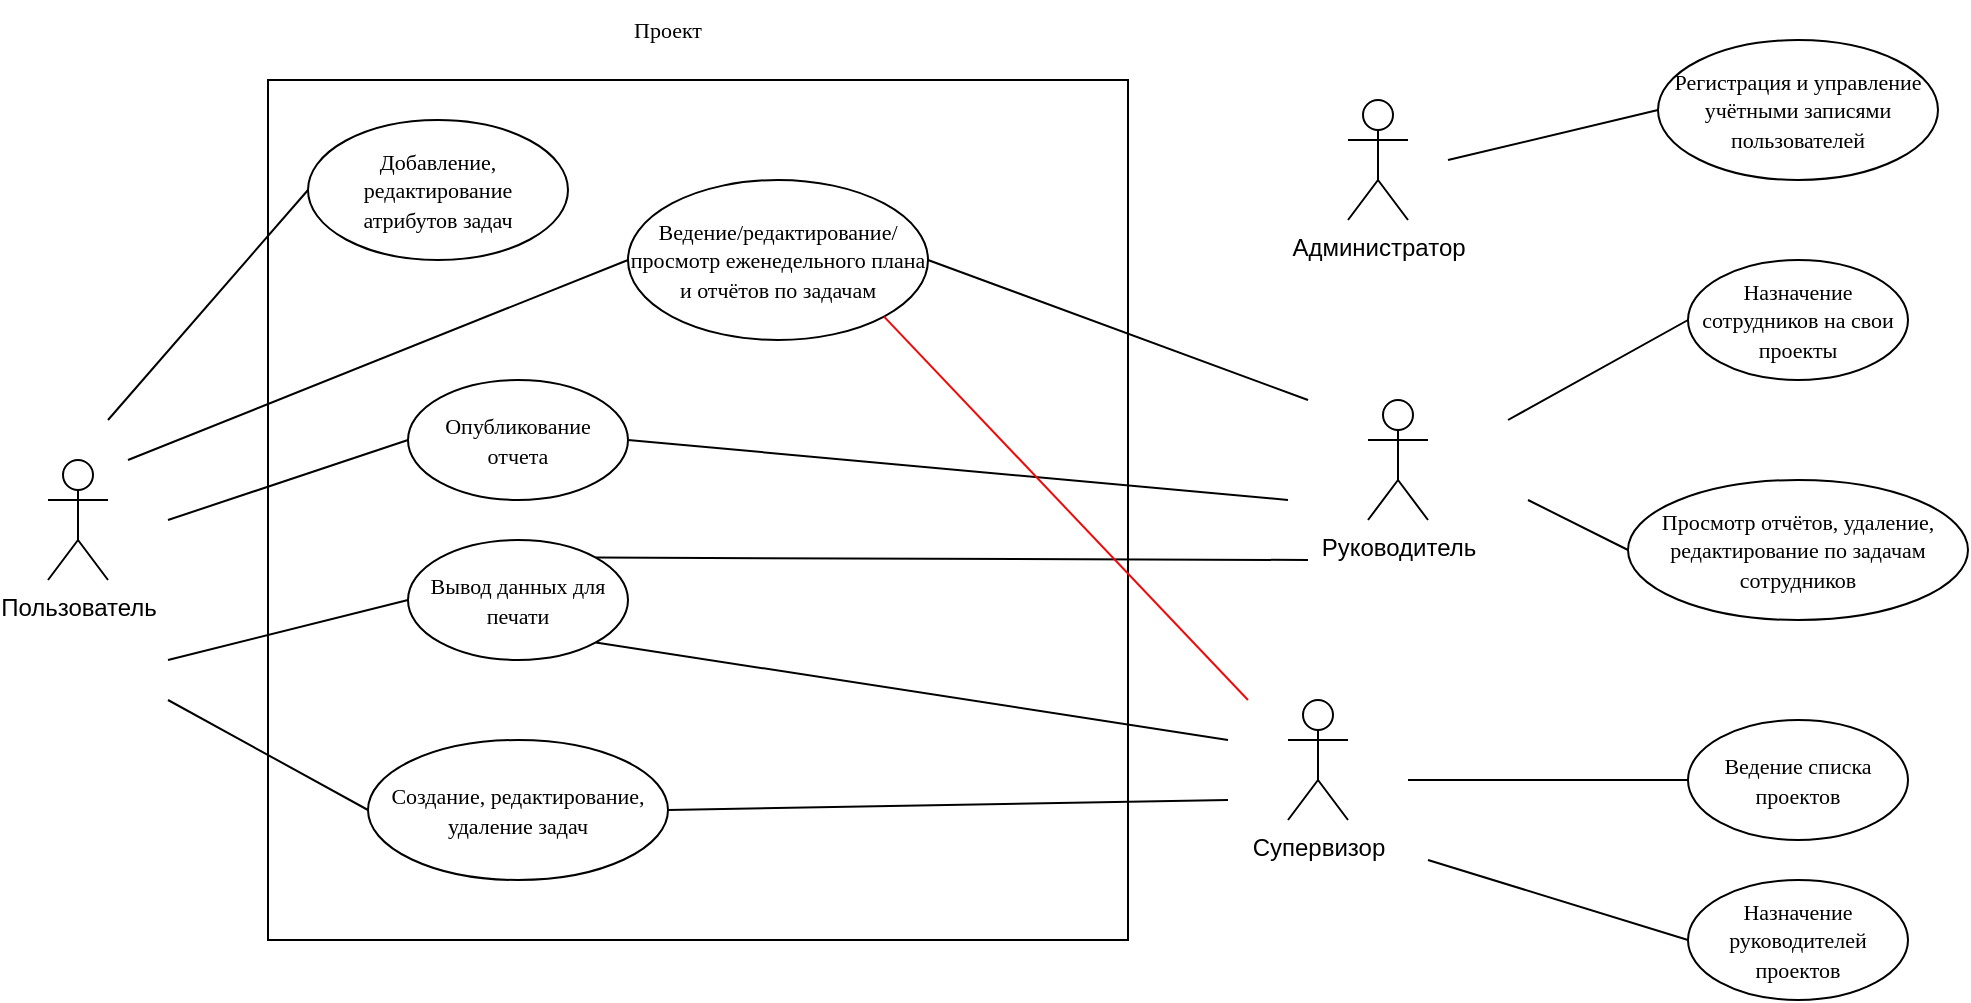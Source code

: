 <mxfile version="24.8.3">
  <diagram name="Страница — 1" id="Stm2O1FEzZV1ULGEjA5S">
    <mxGraphModel dx="794" dy="721" grid="1" gridSize="10" guides="1" tooltips="1" connect="1" arrows="1" fold="1" page="1" pageScale="1" pageWidth="1654" pageHeight="1169" math="0" shadow="0">
      <root>
        <mxCell id="0" />
        <mxCell id="1" parent="0" />
        <mxCell id="Whp4S6Blv64zcGF4WcE9-50" value="" style="whiteSpace=wrap;html=1;aspect=fixed;imageAspect=0;recursiveResize=1;resizeHeight=0;resizeWidth=0;resizable=1;fixedWidth=0;" parent="1" vertex="1">
          <mxGeometry x="180" y="110" width="430" height="430" as="geometry" />
        </mxCell>
        <mxCell id="Whp4S6Blv64zcGF4WcE9-1" value="Пользователь" style="shape=umlActor;verticalLabelPosition=bottom;verticalAlign=top;html=1;" parent="1" vertex="1">
          <mxGeometry x="70" y="300" width="30" height="60" as="geometry" />
        </mxCell>
        <mxCell id="Whp4S6Blv64zcGF4WcE9-2" value="Администратор" style="shape=umlActor;verticalLabelPosition=bottom;verticalAlign=top;html=1;" parent="1" vertex="1">
          <mxGeometry x="720" y="120" width="30" height="60" as="geometry" />
        </mxCell>
        <mxCell id="Whp4S6Blv64zcGF4WcE9-3" value="Супервизор" style="shape=umlActor;verticalLabelPosition=bottom;verticalAlign=top;html=1;" parent="1" vertex="1">
          <mxGeometry x="690" y="420" width="30" height="60" as="geometry" />
        </mxCell>
        <mxCell id="Whp4S6Blv64zcGF4WcE9-4" value="Руководитель" style="shape=umlActor;verticalLabelPosition=bottom;verticalAlign=top;html=1;" parent="1" vertex="1">
          <mxGeometry x="730" y="270" width="30" height="60" as="geometry" />
        </mxCell>
        <mxCell id="Whp4S6Blv64zcGF4WcE9-7" value="&lt;font face=&quot;Times New Roman&quot;&gt;&lt;span style=&quot;font-size: 11px;&quot;&gt;Ведение/редактирование/просмотр еженедельного плана и отчётов по задачам&lt;/span&gt;&lt;/font&gt;" style="ellipse;whiteSpace=wrap;html=1;" parent="1" vertex="1">
          <mxGeometry x="360" y="160" width="150" height="80" as="geometry" />
        </mxCell>
        <mxCell id="Whp4S6Blv64zcGF4WcE9-8" value="&lt;font face=&quot;Times New Roman&quot;&gt;&lt;span style=&quot;font-size: 11px;&quot;&gt;Добавление, редактирование&lt;/span&gt;&lt;/font&gt;&lt;div&gt;&lt;font face=&quot;Times New Roman&quot;&gt;&lt;span style=&quot;font-size: 11px;&quot;&gt;атрибутов задач&lt;/span&gt;&lt;/font&gt;&lt;/div&gt;" style="ellipse;whiteSpace=wrap;html=1;" parent="1" vertex="1">
          <mxGeometry x="200" y="130" width="130" height="70" as="geometry" />
        </mxCell>
        <mxCell id="Whp4S6Blv64zcGF4WcE9-10" value="&lt;span style=&quot;font-family: &amp;quot;Times New Roman&amp;quot;; font-size: 11px;&quot;&gt;Вывод данных для печати&lt;/span&gt;" style="ellipse;whiteSpace=wrap;html=1;" parent="1" vertex="1">
          <mxGeometry x="250" y="340" width="110" height="60" as="geometry" />
        </mxCell>
        <mxCell id="Whp4S6Blv64zcGF4WcE9-11" value="&lt;font face=&quot;Times New Roman&quot;&gt;&lt;span style=&quot;font-size: 11px;&quot;&gt;Опубликование&lt;/span&gt;&lt;/font&gt;&lt;div&gt;&lt;font face=&quot;Times New Roman&quot;&gt;&lt;span style=&quot;font-size: 11px;&quot;&gt;отчета&lt;/span&gt;&lt;/font&gt;&lt;/div&gt;" style="ellipse;whiteSpace=wrap;html=1;" parent="1" vertex="1">
          <mxGeometry x="250" y="260" width="110" height="60" as="geometry" />
        </mxCell>
        <mxCell id="Whp4S6Blv64zcGF4WcE9-13" value="&lt;font face=&quot;Times New Roman&quot;&gt;&lt;span style=&quot;font-size: 11px;&quot;&gt;Создание, редактирование, удаление задач&lt;/span&gt;&lt;/font&gt;" style="ellipse;whiteSpace=wrap;html=1;" parent="1" vertex="1">
          <mxGeometry x="230" y="440" width="150" height="70" as="geometry" />
        </mxCell>
        <mxCell id="Whp4S6Blv64zcGF4WcE9-15" value="&lt;font face=&quot;Times New Roman&quot;&gt;&lt;span style=&quot;font-size: 11px;&quot;&gt;Назначение сотрудников на свои проекты&lt;/span&gt;&lt;/font&gt;" style="ellipse;whiteSpace=wrap;html=1;" parent="1" vertex="1">
          <mxGeometry x="890" y="200" width="110" height="60" as="geometry" />
        </mxCell>
        <mxCell id="Whp4S6Blv64zcGF4WcE9-16" value="&lt;font face=&quot;Times New Roman&quot;&gt;&lt;span style=&quot;font-size: 11px;&quot;&gt;Просмотр отчётов, удаление, редактирование по задачам сотрудников&lt;/span&gt;&lt;/font&gt;" style="ellipse;whiteSpace=wrap;html=1;" parent="1" vertex="1">
          <mxGeometry x="860" y="310" width="170" height="70" as="geometry" />
        </mxCell>
        <mxCell id="Whp4S6Blv64zcGF4WcE9-17" value="" style="endArrow=none;html=1;rounded=0;entryX=0;entryY=0.5;entryDx=0;entryDy=0;" parent="1" target="Whp4S6Blv64zcGF4WcE9-7" edge="1">
          <mxGeometry width="50" height="50" relative="1" as="geometry">
            <mxPoint x="110" y="300" as="sourcePoint" />
            <mxPoint x="390" y="330" as="targetPoint" />
          </mxGeometry>
        </mxCell>
        <mxCell id="Whp4S6Blv64zcGF4WcE9-18" value="" style="endArrow=none;html=1;rounded=0;entryX=0;entryY=0.5;entryDx=0;entryDy=0;" parent="1" target="Whp4S6Blv64zcGF4WcE9-8" edge="1">
          <mxGeometry width="50" height="50" relative="1" as="geometry">
            <mxPoint x="100" y="280" as="sourcePoint" />
            <mxPoint x="390" y="330" as="targetPoint" />
          </mxGeometry>
        </mxCell>
        <mxCell id="Whp4S6Blv64zcGF4WcE9-19" value="" style="endArrow=none;html=1;rounded=0;entryX=0;entryY=0.5;entryDx=0;entryDy=0;" parent="1" target="Whp4S6Blv64zcGF4WcE9-13" edge="1">
          <mxGeometry width="50" height="50" relative="1" as="geometry">
            <mxPoint x="130" y="420" as="sourcePoint" />
            <mxPoint x="210" y="450" as="targetPoint" />
          </mxGeometry>
        </mxCell>
        <mxCell id="Whp4S6Blv64zcGF4WcE9-20" value="" style="endArrow=none;html=1;rounded=0;exitX=0;exitY=0.5;exitDx=0;exitDy=0;" parent="1" source="Whp4S6Blv64zcGF4WcE9-10" edge="1">
          <mxGeometry width="50" height="50" relative="1" as="geometry">
            <mxPoint x="340" y="380" as="sourcePoint" />
            <mxPoint x="130" y="400" as="targetPoint" />
          </mxGeometry>
        </mxCell>
        <mxCell id="Whp4S6Blv64zcGF4WcE9-21" value="" style="endArrow=none;html=1;rounded=0;exitX=0;exitY=0.5;exitDx=0;exitDy=0;" parent="1" source="Whp4S6Blv64zcGF4WcE9-11" edge="1">
          <mxGeometry width="50" height="50" relative="1" as="geometry">
            <mxPoint x="340" y="380" as="sourcePoint" />
            <mxPoint x="130" y="330" as="targetPoint" />
          </mxGeometry>
        </mxCell>
        <mxCell id="Whp4S6Blv64zcGF4WcE9-27" value="" style="endArrow=none;html=1;rounded=0;exitX=0;exitY=0.5;exitDx=0;exitDy=0;" parent="1" source="Whp4S6Blv64zcGF4WcE9-15" edge="1">
          <mxGeometry width="50" height="50" relative="1" as="geometry">
            <mxPoint x="540" y="380" as="sourcePoint" />
            <mxPoint x="800" y="280" as="targetPoint" />
          </mxGeometry>
        </mxCell>
        <mxCell id="Whp4S6Blv64zcGF4WcE9-28" value="" style="endArrow=none;html=1;rounded=0;exitX=0;exitY=0.5;exitDx=0;exitDy=0;" parent="1" source="Whp4S6Blv64zcGF4WcE9-16" edge="1">
          <mxGeometry width="50" height="50" relative="1" as="geometry">
            <mxPoint x="540" y="380" as="sourcePoint" />
            <mxPoint x="810" y="320" as="targetPoint" />
          </mxGeometry>
        </mxCell>
        <mxCell id="Whp4S6Blv64zcGF4WcE9-32" value="&lt;font face=&quot;Times New Roman&quot;&gt;&lt;span style=&quot;font-size: 11px;&quot;&gt;Ведение списка проектов&lt;/span&gt;&lt;/font&gt;" style="ellipse;whiteSpace=wrap;html=1;" parent="1" vertex="1">
          <mxGeometry x="890" y="430" width="110" height="60" as="geometry" />
        </mxCell>
        <mxCell id="Whp4S6Blv64zcGF4WcE9-33" value="&lt;font face=&quot;Times New Roman&quot;&gt;&lt;span style=&quot;font-size: 11px;&quot;&gt;Назначение руководителей проектов&lt;/span&gt;&lt;/font&gt;" style="ellipse;whiteSpace=wrap;html=1;" parent="1" vertex="1">
          <mxGeometry x="890" y="510" width="110" height="60" as="geometry" />
        </mxCell>
        <mxCell id="Whp4S6Blv64zcGF4WcE9-35" value="&lt;font face=&quot;Times New Roman&quot;&gt;&lt;span style=&quot;font-size: 11px;&quot;&gt;Регистрация и управление учётными записями пользователей&lt;/span&gt;&lt;/font&gt;" style="ellipse;whiteSpace=wrap;html=1;" parent="1" vertex="1">
          <mxGeometry x="875" y="90" width="140" height="70" as="geometry" />
        </mxCell>
        <mxCell id="Whp4S6Blv64zcGF4WcE9-37" value="" style="endArrow=none;html=1;rounded=0;exitX=0;exitY=0.5;exitDx=0;exitDy=0;" parent="1" source="Whp4S6Blv64zcGF4WcE9-32" edge="1">
          <mxGeometry width="50" height="50" relative="1" as="geometry">
            <mxPoint x="440" y="610" as="sourcePoint" />
            <mxPoint x="750" y="460" as="targetPoint" />
          </mxGeometry>
        </mxCell>
        <mxCell id="Whp4S6Blv64zcGF4WcE9-38" value="" style="endArrow=none;html=1;rounded=0;entryX=0;entryY=0.5;entryDx=0;entryDy=0;" parent="1" target="Whp4S6Blv64zcGF4WcE9-33" edge="1">
          <mxGeometry width="50" height="50" relative="1" as="geometry">
            <mxPoint x="760" y="500" as="sourcePoint" />
            <mxPoint x="490" y="560" as="targetPoint" />
          </mxGeometry>
        </mxCell>
        <mxCell id="Whp4S6Blv64zcGF4WcE9-40" value="" style="endArrow=none;html=1;rounded=0;entryX=1;entryY=0.5;entryDx=0;entryDy=0;" parent="1" target="Whp4S6Blv64zcGF4WcE9-7" edge="1">
          <mxGeometry width="50" height="50" relative="1" as="geometry">
            <mxPoint x="700" y="270" as="sourcePoint" />
            <mxPoint x="630" y="360" as="targetPoint" />
          </mxGeometry>
        </mxCell>
        <mxCell id="Whp4S6Blv64zcGF4WcE9-43" value="" style="endArrow=none;html=1;rounded=0;exitX=1;exitY=0.5;exitDx=0;exitDy=0;" parent="1" source="Whp4S6Blv64zcGF4WcE9-11" edge="1">
          <mxGeometry width="50" height="50" relative="1" as="geometry">
            <mxPoint x="510" y="510" as="sourcePoint" />
            <mxPoint x="690" y="320" as="targetPoint" />
          </mxGeometry>
        </mxCell>
        <mxCell id="Whp4S6Blv64zcGF4WcE9-44" value="" style="endArrow=none;html=1;rounded=0;exitX=1;exitY=0;exitDx=0;exitDy=0;" parent="1" source="Whp4S6Blv64zcGF4WcE9-10" edge="1">
          <mxGeometry width="50" height="50" relative="1" as="geometry">
            <mxPoint x="500" y="510" as="sourcePoint" />
            <mxPoint x="700" y="350" as="targetPoint" />
          </mxGeometry>
        </mxCell>
        <mxCell id="Whp4S6Blv64zcGF4WcE9-45" value="" style="endArrow=none;html=1;rounded=0;exitX=0;exitY=0.5;exitDx=0;exitDy=0;" parent="1" source="Whp4S6Blv64zcGF4WcE9-35" edge="1">
          <mxGeometry width="50" height="50" relative="1" as="geometry">
            <mxPoint x="460" y="610" as="sourcePoint" />
            <mxPoint x="770" y="150" as="targetPoint" />
          </mxGeometry>
        </mxCell>
        <mxCell id="Whp4S6Blv64zcGF4WcE9-48" value="" style="endArrow=none;html=1;rounded=0;entryX=1;entryY=0.5;entryDx=0;entryDy=0;" parent="1" target="Whp4S6Blv64zcGF4WcE9-13" edge="1">
          <mxGeometry width="50" height="50" relative="1" as="geometry">
            <mxPoint x="660" y="470" as="sourcePoint" />
            <mxPoint x="450" y="560" as="targetPoint" />
          </mxGeometry>
        </mxCell>
        <mxCell id="Whp4S6Blv64zcGF4WcE9-51" value="&lt;font style=&quot;font-size: 11px;&quot; face=&quot;Times New Roman&quot;&gt;Проект&lt;/font&gt;" style="text;html=1;align=center;verticalAlign=middle;whiteSpace=wrap;rounded=0;" parent="1" vertex="1">
          <mxGeometry x="350" y="70" width="60" height="30" as="geometry" />
        </mxCell>
        <mxCell id="k44SNHRw_FjIvC_OdpYm-2" value="" style="endArrow=none;html=1;rounded=0;entryX=1;entryY=1;entryDx=0;entryDy=0;" edge="1" parent="1" target="Whp4S6Blv64zcGF4WcE9-10">
          <mxGeometry width="50" height="50" relative="1" as="geometry">
            <mxPoint x="660" y="440" as="sourcePoint" />
            <mxPoint x="430" y="350" as="targetPoint" />
          </mxGeometry>
        </mxCell>
        <mxCell id="k44SNHRw_FjIvC_OdpYm-3" value="" style="endArrow=none;html=1;rounded=0;exitX=1;exitY=1;exitDx=0;exitDy=0;strokeColor=#f20707;" edge="1" parent="1" source="Whp4S6Blv64zcGF4WcE9-7">
          <mxGeometry width="50" height="50" relative="1" as="geometry">
            <mxPoint x="570" y="500" as="sourcePoint" />
            <mxPoint x="670" y="420" as="targetPoint" />
          </mxGeometry>
        </mxCell>
      </root>
    </mxGraphModel>
  </diagram>
</mxfile>
